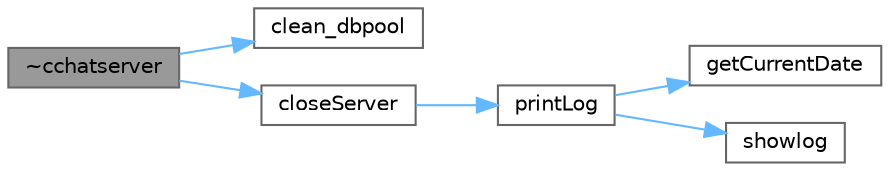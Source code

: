 digraph "~cchatserver"
{
 // LATEX_PDF_SIZE
  bgcolor="transparent";
  edge [fontname=Helvetica,fontsize=10,labelfontname=Helvetica,labelfontsize=10];
  node [fontname=Helvetica,fontsize=10,shape=box,height=0.2,width=0.4];
  rankdir="LR";
  Node1 [id="Node000001",label="~cchatserver",height=0.2,width=0.4,color="gray40", fillcolor="grey60", style="filled", fontcolor="black",tooltip=" "];
  Node1 -> Node2 [id="edge1_Node000001_Node000002",color="steelblue1",style="solid",tooltip=" "];
  Node2 [id="Node000002",label="clean_dbpool",height=0.2,width=0.4,color="grey40", fillcolor="white", style="filled",URL="$common_8cpp.html#a5ed34d8da52476a3aaf1ae7fdf3e74ee",tooltip="clean_dbpool 卸载数据库连接池"];
  Node1 -> Node3 [id="edge2_Node000001_Node000003",color="steelblue1",style="solid",tooltip=" "];
  Node3 [id="Node000003",label="closeServer",height=0.2,width=0.4,color="grey40", fillcolor="white", style="filled",URL="$classcchatserver.html#a912a4e0983416e8adeda19aa3c88e495",tooltip="关闭服务器"];
  Node3 -> Node4 [id="edge3_Node000003_Node000004",color="steelblue1",style="solid",tooltip=" "];
  Node4 [id="Node000004",label="printLog",height=0.2,width=0.4,color="grey40", fillcolor="white", style="filled",URL="$classcchatserver.html#abc269f2177376830062b9e0c68c556f6",tooltip="打印用户日志"];
  Node4 -> Node5 [id="edge4_Node000004_Node000005",color="steelblue1",style="solid",tooltip=" "];
  Node5 [id="Node000005",label="getCurrentDate",height=0.2,width=0.4,color="grey40", fillcolor="white", style="filled",URL="$classcchatserver.html#ae9793b5694d7c2405cc04c5ec797d8fd",tooltip="得到当前时间"];
  Node4 -> Node6 [id="edge5_Node000004_Node000006",color="steelblue1",style="solid",tooltip=" "];
  Node6 [id="Node000006",label="showlog",height=0.2,width=0.4,color="grey40", fillcolor="white", style="filled",URL="$classcchatserver.html#aaa495be72663b923dd43ffcb1f8c7ef7",tooltip="日志消息"];
}

